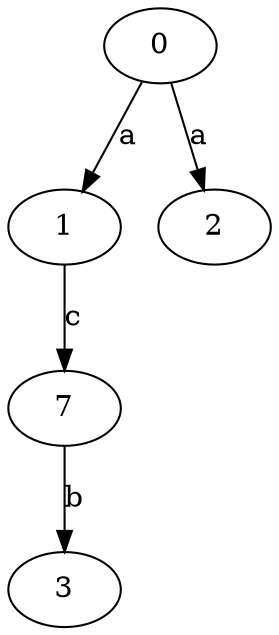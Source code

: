 strict digraph  {
1;
2;
3;
7;
0;
1 -> 7  [label=c];
7 -> 3  [label=b];
0 -> 1  [label=a];
0 -> 2  [label=a];
}
